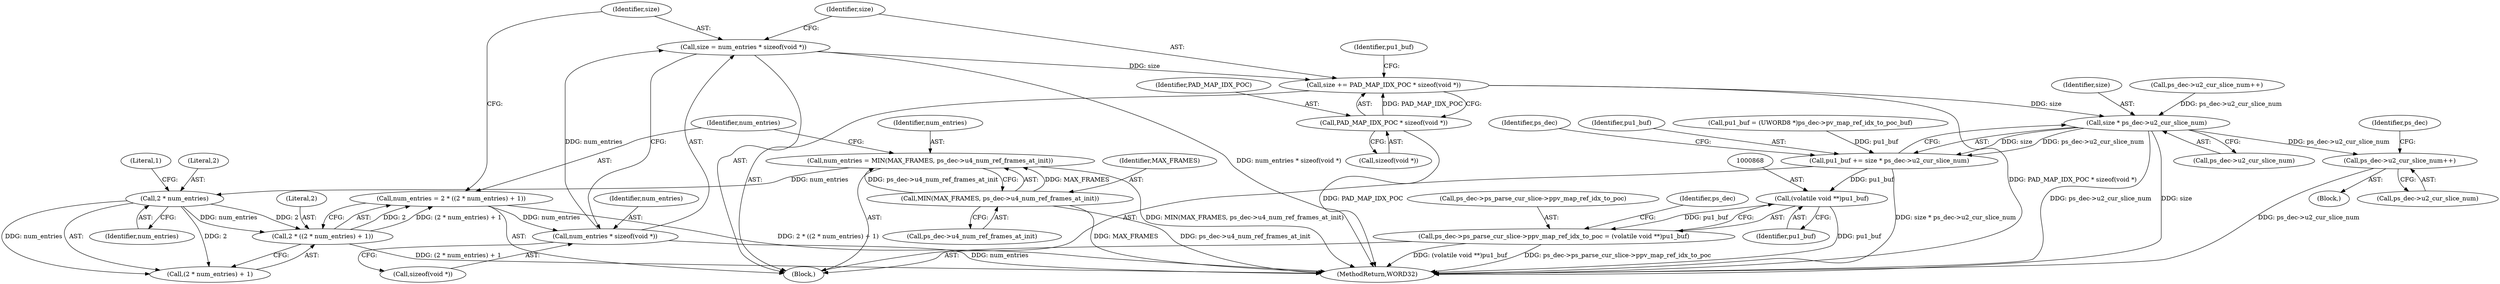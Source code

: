 digraph "0_Android_0b23c81c3dd9ec38f7e6806a3955fed1925541a0_1@API" {
"1000841" [label="(Call,size += PAD_MAP_IDX_POC * sizeof(void *))"];
"1000843" [label="(Call,PAD_MAP_IDX_POC * sizeof(void *))"];
"1000835" [label="(Call,size = num_entries * sizeof(void *))"];
"1000837" [label="(Call,num_entries * sizeof(void *))"];
"1000826" [label="(Call,num_entries = 2 * ((2 * num_entries) + 1))"];
"1000828" [label="(Call,2 * ((2 * num_entries) + 1))"];
"1000831" [label="(Call,2 * num_entries)"];
"1000819" [label="(Call,num_entries = MIN(MAX_FRAMES, ps_dec->u4_num_ref_frames_at_init))"];
"1000821" [label="(Call,MIN(MAX_FRAMES, ps_dec->u4_num_ref_frames_at_init))"];
"1000856" [label="(Call,size * ps_dec->u2_cur_slice_num)"];
"1000854" [label="(Call,pu1_buf += size * ps_dec->u2_cur_slice_num)"];
"1000867" [label="(Call,(volatile void **)pu1_buf)"];
"1000861" [label="(Call,ps_dec->ps_parse_cur_slice->ppv_map_ref_idx_to_poc = (volatile void **)pu1_buf)"];
"1001389" [label="(Call,ps_dec->u2_cur_slice_num++)"];
"1000835" [label="(Call,size = num_entries * sizeof(void *))"];
"1000834" [label="(Literal,1)"];
"1000857" [label="(Identifier,size)"];
"1000827" [label="(Identifier,num_entries)"];
"1001390" [label="(Call,ps_dec->u2_cur_slice_num)"];
"1000864" [label="(Identifier,ps_dec)"];
"1000856" [label="(Call,size * ps_dec->u2_cur_slice_num)"];
"1000858" [label="(Call,ps_dec->u2_cur_slice_num)"];
"1000823" [label="(Call,ps_dec->u4_num_ref_frames_at_init)"];
"1000861" [label="(Call,ps_dec->ps_parse_cur_slice->ppv_map_ref_idx_to_poc = (volatile void **)pu1_buf)"];
"1000832" [label="(Literal,2)"];
"1000848" [label="(Identifier,pu1_buf)"];
"1000829" [label="(Literal,2)"];
"1000862" [label="(Call,ps_dec->ps_parse_cur_slice->ppv_map_ref_idx_to_poc)"];
"1000839" [label="(Call,sizeof(void *))"];
"1000841" [label="(Call,size += PAD_MAP_IDX_POC * sizeof(void *))"];
"1000844" [label="(Identifier,PAD_MAP_IDX_POC)"];
"1000815" [label="(Block,)"];
"1000854" [label="(Call,pu1_buf += size * ps_dec->u2_cur_slice_num)"];
"1000826" [label="(Call,num_entries = 2 * ((2 * num_entries) + 1))"];
"1000830" [label="(Call,(2 * num_entries) + 1)"];
"1000837" [label="(Call,num_entries * sizeof(void *))"];
"1000867" [label="(Call,(volatile void **)pu1_buf)"];
"1000845" [label="(Call,sizeof(void *))"];
"1000821" [label="(Call,MIN(MAX_FRAMES, ps_dec->u4_num_ref_frames_at_init))"];
"1001395" [label="(Identifier,ps_dec)"];
"1001427" [label="(MethodReturn,WORD32)"];
"1000831" [label="(Call,2 * num_entries)"];
"1000855" [label="(Identifier,pu1_buf)"];
"1000873" [label="(Identifier,ps_dec)"];
"1000843" [label="(Call,PAD_MAP_IDX_POC * sizeof(void *))"];
"1000794" [label="(Call,ps_dec->u2_cur_slice_num++)"];
"1000822" [label="(Identifier,MAX_FRAMES)"];
"1001389" [label="(Call,ps_dec->u2_cur_slice_num++)"];
"1000820" [label="(Identifier,num_entries)"];
"1000828" [label="(Call,2 * ((2 * num_entries) + 1))"];
"1000836" [label="(Identifier,size)"];
"1000869" [label="(Identifier,pu1_buf)"];
"1000838" [label="(Identifier,num_entries)"];
"1000833" [label="(Identifier,num_entries)"];
"1000847" [label="(Call,pu1_buf = (UWORD8 *)ps_dec->pv_map_ref_idx_to_poc_buf)"];
"1000842" [label="(Identifier,size)"];
"1001384" [label="(Block,)"];
"1000819" [label="(Call,num_entries = MIN(MAX_FRAMES, ps_dec->u4_num_ref_frames_at_init))"];
"1000841" -> "1000815"  [label="AST: "];
"1000841" -> "1000843"  [label="CFG: "];
"1000842" -> "1000841"  [label="AST: "];
"1000843" -> "1000841"  [label="AST: "];
"1000848" -> "1000841"  [label="CFG: "];
"1000841" -> "1001427"  [label="DDG: PAD_MAP_IDX_POC * sizeof(void *)"];
"1000843" -> "1000841"  [label="DDG: PAD_MAP_IDX_POC"];
"1000835" -> "1000841"  [label="DDG: size"];
"1000841" -> "1000856"  [label="DDG: size"];
"1000843" -> "1000845"  [label="CFG: "];
"1000844" -> "1000843"  [label="AST: "];
"1000845" -> "1000843"  [label="AST: "];
"1000843" -> "1001427"  [label="DDG: PAD_MAP_IDX_POC"];
"1000835" -> "1000815"  [label="AST: "];
"1000835" -> "1000837"  [label="CFG: "];
"1000836" -> "1000835"  [label="AST: "];
"1000837" -> "1000835"  [label="AST: "];
"1000842" -> "1000835"  [label="CFG: "];
"1000835" -> "1001427"  [label="DDG: num_entries * sizeof(void *)"];
"1000837" -> "1000835"  [label="DDG: num_entries"];
"1000837" -> "1000839"  [label="CFG: "];
"1000838" -> "1000837"  [label="AST: "];
"1000839" -> "1000837"  [label="AST: "];
"1000837" -> "1001427"  [label="DDG: num_entries"];
"1000826" -> "1000837"  [label="DDG: num_entries"];
"1000826" -> "1000815"  [label="AST: "];
"1000826" -> "1000828"  [label="CFG: "];
"1000827" -> "1000826"  [label="AST: "];
"1000828" -> "1000826"  [label="AST: "];
"1000836" -> "1000826"  [label="CFG: "];
"1000826" -> "1001427"  [label="DDG: 2 * ((2 * num_entries) + 1)"];
"1000828" -> "1000826"  [label="DDG: 2"];
"1000828" -> "1000826"  [label="DDG: (2 * num_entries) + 1"];
"1000828" -> "1000830"  [label="CFG: "];
"1000829" -> "1000828"  [label="AST: "];
"1000830" -> "1000828"  [label="AST: "];
"1000828" -> "1001427"  [label="DDG: (2 * num_entries) + 1"];
"1000831" -> "1000828"  [label="DDG: 2"];
"1000831" -> "1000828"  [label="DDG: num_entries"];
"1000831" -> "1000830"  [label="AST: "];
"1000831" -> "1000833"  [label="CFG: "];
"1000832" -> "1000831"  [label="AST: "];
"1000833" -> "1000831"  [label="AST: "];
"1000834" -> "1000831"  [label="CFG: "];
"1000831" -> "1000830"  [label="DDG: 2"];
"1000831" -> "1000830"  [label="DDG: num_entries"];
"1000819" -> "1000831"  [label="DDG: num_entries"];
"1000819" -> "1000815"  [label="AST: "];
"1000819" -> "1000821"  [label="CFG: "];
"1000820" -> "1000819"  [label="AST: "];
"1000821" -> "1000819"  [label="AST: "];
"1000827" -> "1000819"  [label="CFG: "];
"1000819" -> "1001427"  [label="DDG: MIN(MAX_FRAMES, ps_dec->u4_num_ref_frames_at_init)"];
"1000821" -> "1000819"  [label="DDG: MAX_FRAMES"];
"1000821" -> "1000819"  [label="DDG: ps_dec->u4_num_ref_frames_at_init"];
"1000821" -> "1000823"  [label="CFG: "];
"1000822" -> "1000821"  [label="AST: "];
"1000823" -> "1000821"  [label="AST: "];
"1000821" -> "1001427"  [label="DDG: ps_dec->u4_num_ref_frames_at_init"];
"1000821" -> "1001427"  [label="DDG: MAX_FRAMES"];
"1000856" -> "1000854"  [label="AST: "];
"1000856" -> "1000858"  [label="CFG: "];
"1000857" -> "1000856"  [label="AST: "];
"1000858" -> "1000856"  [label="AST: "];
"1000854" -> "1000856"  [label="CFG: "];
"1000856" -> "1001427"  [label="DDG: ps_dec->u2_cur_slice_num"];
"1000856" -> "1001427"  [label="DDG: size"];
"1000856" -> "1000854"  [label="DDG: size"];
"1000856" -> "1000854"  [label="DDG: ps_dec->u2_cur_slice_num"];
"1000794" -> "1000856"  [label="DDG: ps_dec->u2_cur_slice_num"];
"1000856" -> "1001389"  [label="DDG: ps_dec->u2_cur_slice_num"];
"1000854" -> "1000815"  [label="AST: "];
"1000855" -> "1000854"  [label="AST: "];
"1000864" -> "1000854"  [label="CFG: "];
"1000854" -> "1001427"  [label="DDG: size * ps_dec->u2_cur_slice_num"];
"1000847" -> "1000854"  [label="DDG: pu1_buf"];
"1000854" -> "1000867"  [label="DDG: pu1_buf"];
"1000867" -> "1000861"  [label="AST: "];
"1000867" -> "1000869"  [label="CFG: "];
"1000868" -> "1000867"  [label="AST: "];
"1000869" -> "1000867"  [label="AST: "];
"1000861" -> "1000867"  [label="CFG: "];
"1000867" -> "1001427"  [label="DDG: pu1_buf"];
"1000867" -> "1000861"  [label="DDG: pu1_buf"];
"1000861" -> "1000815"  [label="AST: "];
"1000862" -> "1000861"  [label="AST: "];
"1000873" -> "1000861"  [label="CFG: "];
"1000861" -> "1001427"  [label="DDG: (volatile void **)pu1_buf"];
"1000861" -> "1001427"  [label="DDG: ps_dec->ps_parse_cur_slice->ppv_map_ref_idx_to_poc"];
"1001389" -> "1001384"  [label="AST: "];
"1001389" -> "1001390"  [label="CFG: "];
"1001390" -> "1001389"  [label="AST: "];
"1001395" -> "1001389"  [label="CFG: "];
"1001389" -> "1001427"  [label="DDG: ps_dec->u2_cur_slice_num"];
}
